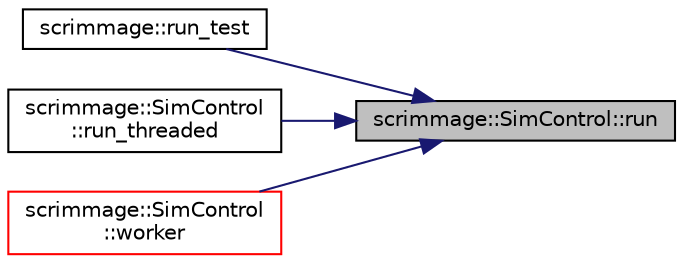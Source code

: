digraph "scrimmage::SimControl::run"
{
 // LATEX_PDF_SIZE
  edge [fontname="Helvetica",fontsize="10",labelfontname="Helvetica",labelfontsize="10"];
  node [fontname="Helvetica",fontsize="10",shape=record];
  rankdir="RL";
  Node1 [label="scrimmage::SimControl::run",height=0.2,width=0.4,color="black", fillcolor="grey75", style="filled", fontcolor="black",tooltip="Runs the scrimmage simulation in the current thread."];
  Node1 -> Node2 [dir="back",color="midnightblue",fontsize="10",style="solid",fontname="Helvetica"];
  Node2 [label="scrimmage::run_test",height=0.2,width=0.4,color="black", fillcolor="white", style="filled",URL="$namespacescrimmage.html#a140b8e00faecb98017d438ad4b1a64a1",tooltip=" "];
  Node1 -> Node3 [dir="back",color="midnightblue",fontsize="10",style="solid",fontname="Helvetica"];
  Node3 [label="scrimmage::SimControl\l::run_threaded",height=0.2,width=0.4,color="black", fillcolor="white", style="filled",URL="$classscrimmage_1_1SimControl.html#aa1df54240650f2d806514d67011886df",tooltip="Runs the scrimmage simulation in a separate thread."];
  Node1 -> Node4 [dir="back",color="midnightblue",fontsize="10",style="solid",fontname="Helvetica"];
  Node4 [label="scrimmage::SimControl\l::worker",height=0.2,width=0.4,color="red", fillcolor="white", style="filled",URL="$classscrimmage_1_1SimControl.html#ad2b1fe5f29dc47f8270b18dda5b68abb",tooltip=" "];
}
